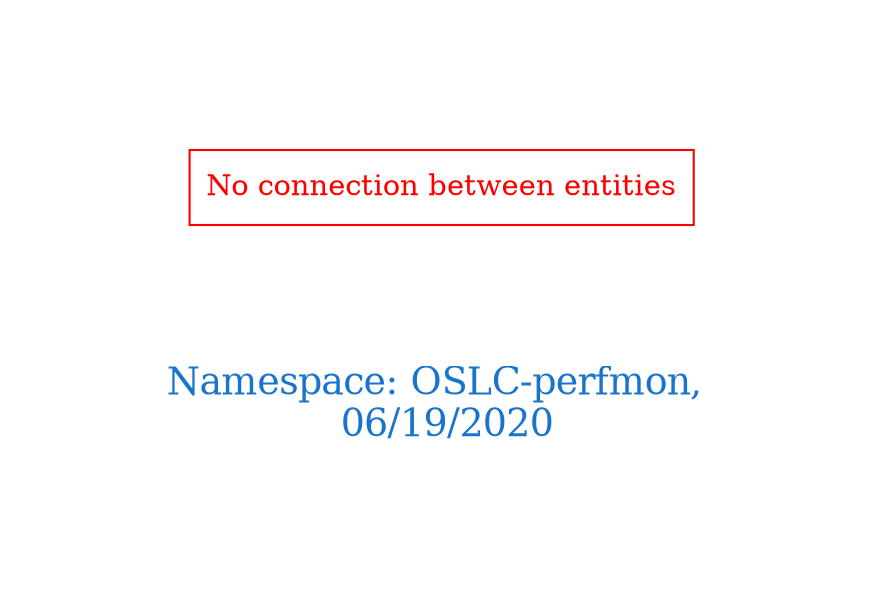 digraph OGIT_ontology {
 graph [ rankdir= LR,pad=1 
fontsize = 18,
fontcolor= dodgerblue3,label = "\n\n\nNamespace: OSLC-perfmon, \n 06/19/2020"];
node[shape=polygon];
edge [  color="gray81"];

"No connection between entities" [fontcolor = "red",color="red", shape="polygon"]
}
